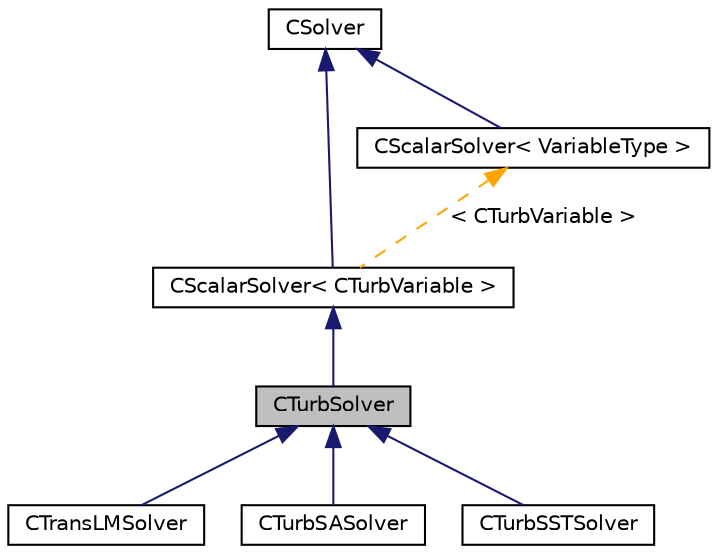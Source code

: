 digraph "CTurbSolver"
{
 // LATEX_PDF_SIZE
  edge [fontname="Helvetica",fontsize="10",labelfontname="Helvetica",labelfontsize="10"];
  node [fontname="Helvetica",fontsize="10",shape=record];
  Node1 [label="CTurbSolver",height=0.2,width=0.4,color="black", fillcolor="grey75", style="filled", fontcolor="black",tooltip="Main class for defining the turbulence model solver."];
  Node2 -> Node1 [dir="back",color="midnightblue",fontsize="10",style="solid",fontname="Helvetica"];
  Node2 [label="CScalarSolver\< CTurbVariable \>",height=0.2,width=0.4,color="black", fillcolor="white", style="filled",URL="$classCScalarSolver.html",tooltip=" "];
  Node3 -> Node2 [dir="back",color="midnightblue",fontsize="10",style="solid",fontname="Helvetica"];
  Node3 [label="CSolver",height=0.2,width=0.4,color="black", fillcolor="white", style="filled",URL="$classCSolver.html",tooltip=" "];
  Node4 -> Node2 [dir="back",color="orange",fontsize="10",style="dashed",label=" \< CTurbVariable \>" ,fontname="Helvetica"];
  Node4 [label="CScalarSolver\< VariableType \>",height=0.2,width=0.4,color="black", fillcolor="white", style="filled",URL="$classCScalarSolver.html",tooltip="Main class for defining a scalar solver."];
  Node3 -> Node4 [dir="back",color="midnightblue",fontsize="10",style="solid",fontname="Helvetica"];
  Node1 -> Node5 [dir="back",color="midnightblue",fontsize="10",style="solid",fontname="Helvetica"];
  Node5 [label="CTransLMSolver",height=0.2,width=0.4,color="black", fillcolor="white", style="filled",URL="$classCTransLMSolver.html",tooltip="Main class for defining the transition model solver."];
  Node1 -> Node6 [dir="back",color="midnightblue",fontsize="10",style="solid",fontname="Helvetica"];
  Node6 [label="CTurbSASolver",height=0.2,width=0.4,color="black", fillcolor="white", style="filled",URL="$classCTurbSASolver.html",tooltip="Main class for defining the turbulence model solver."];
  Node1 -> Node7 [dir="back",color="midnightblue",fontsize="10",style="solid",fontname="Helvetica"];
  Node7 [label="CTurbSSTSolver",height=0.2,width=0.4,color="black", fillcolor="white", style="filled",URL="$classCTurbSSTSolver.html",tooltip="Main class for defining the turbulence model solver."];
}
